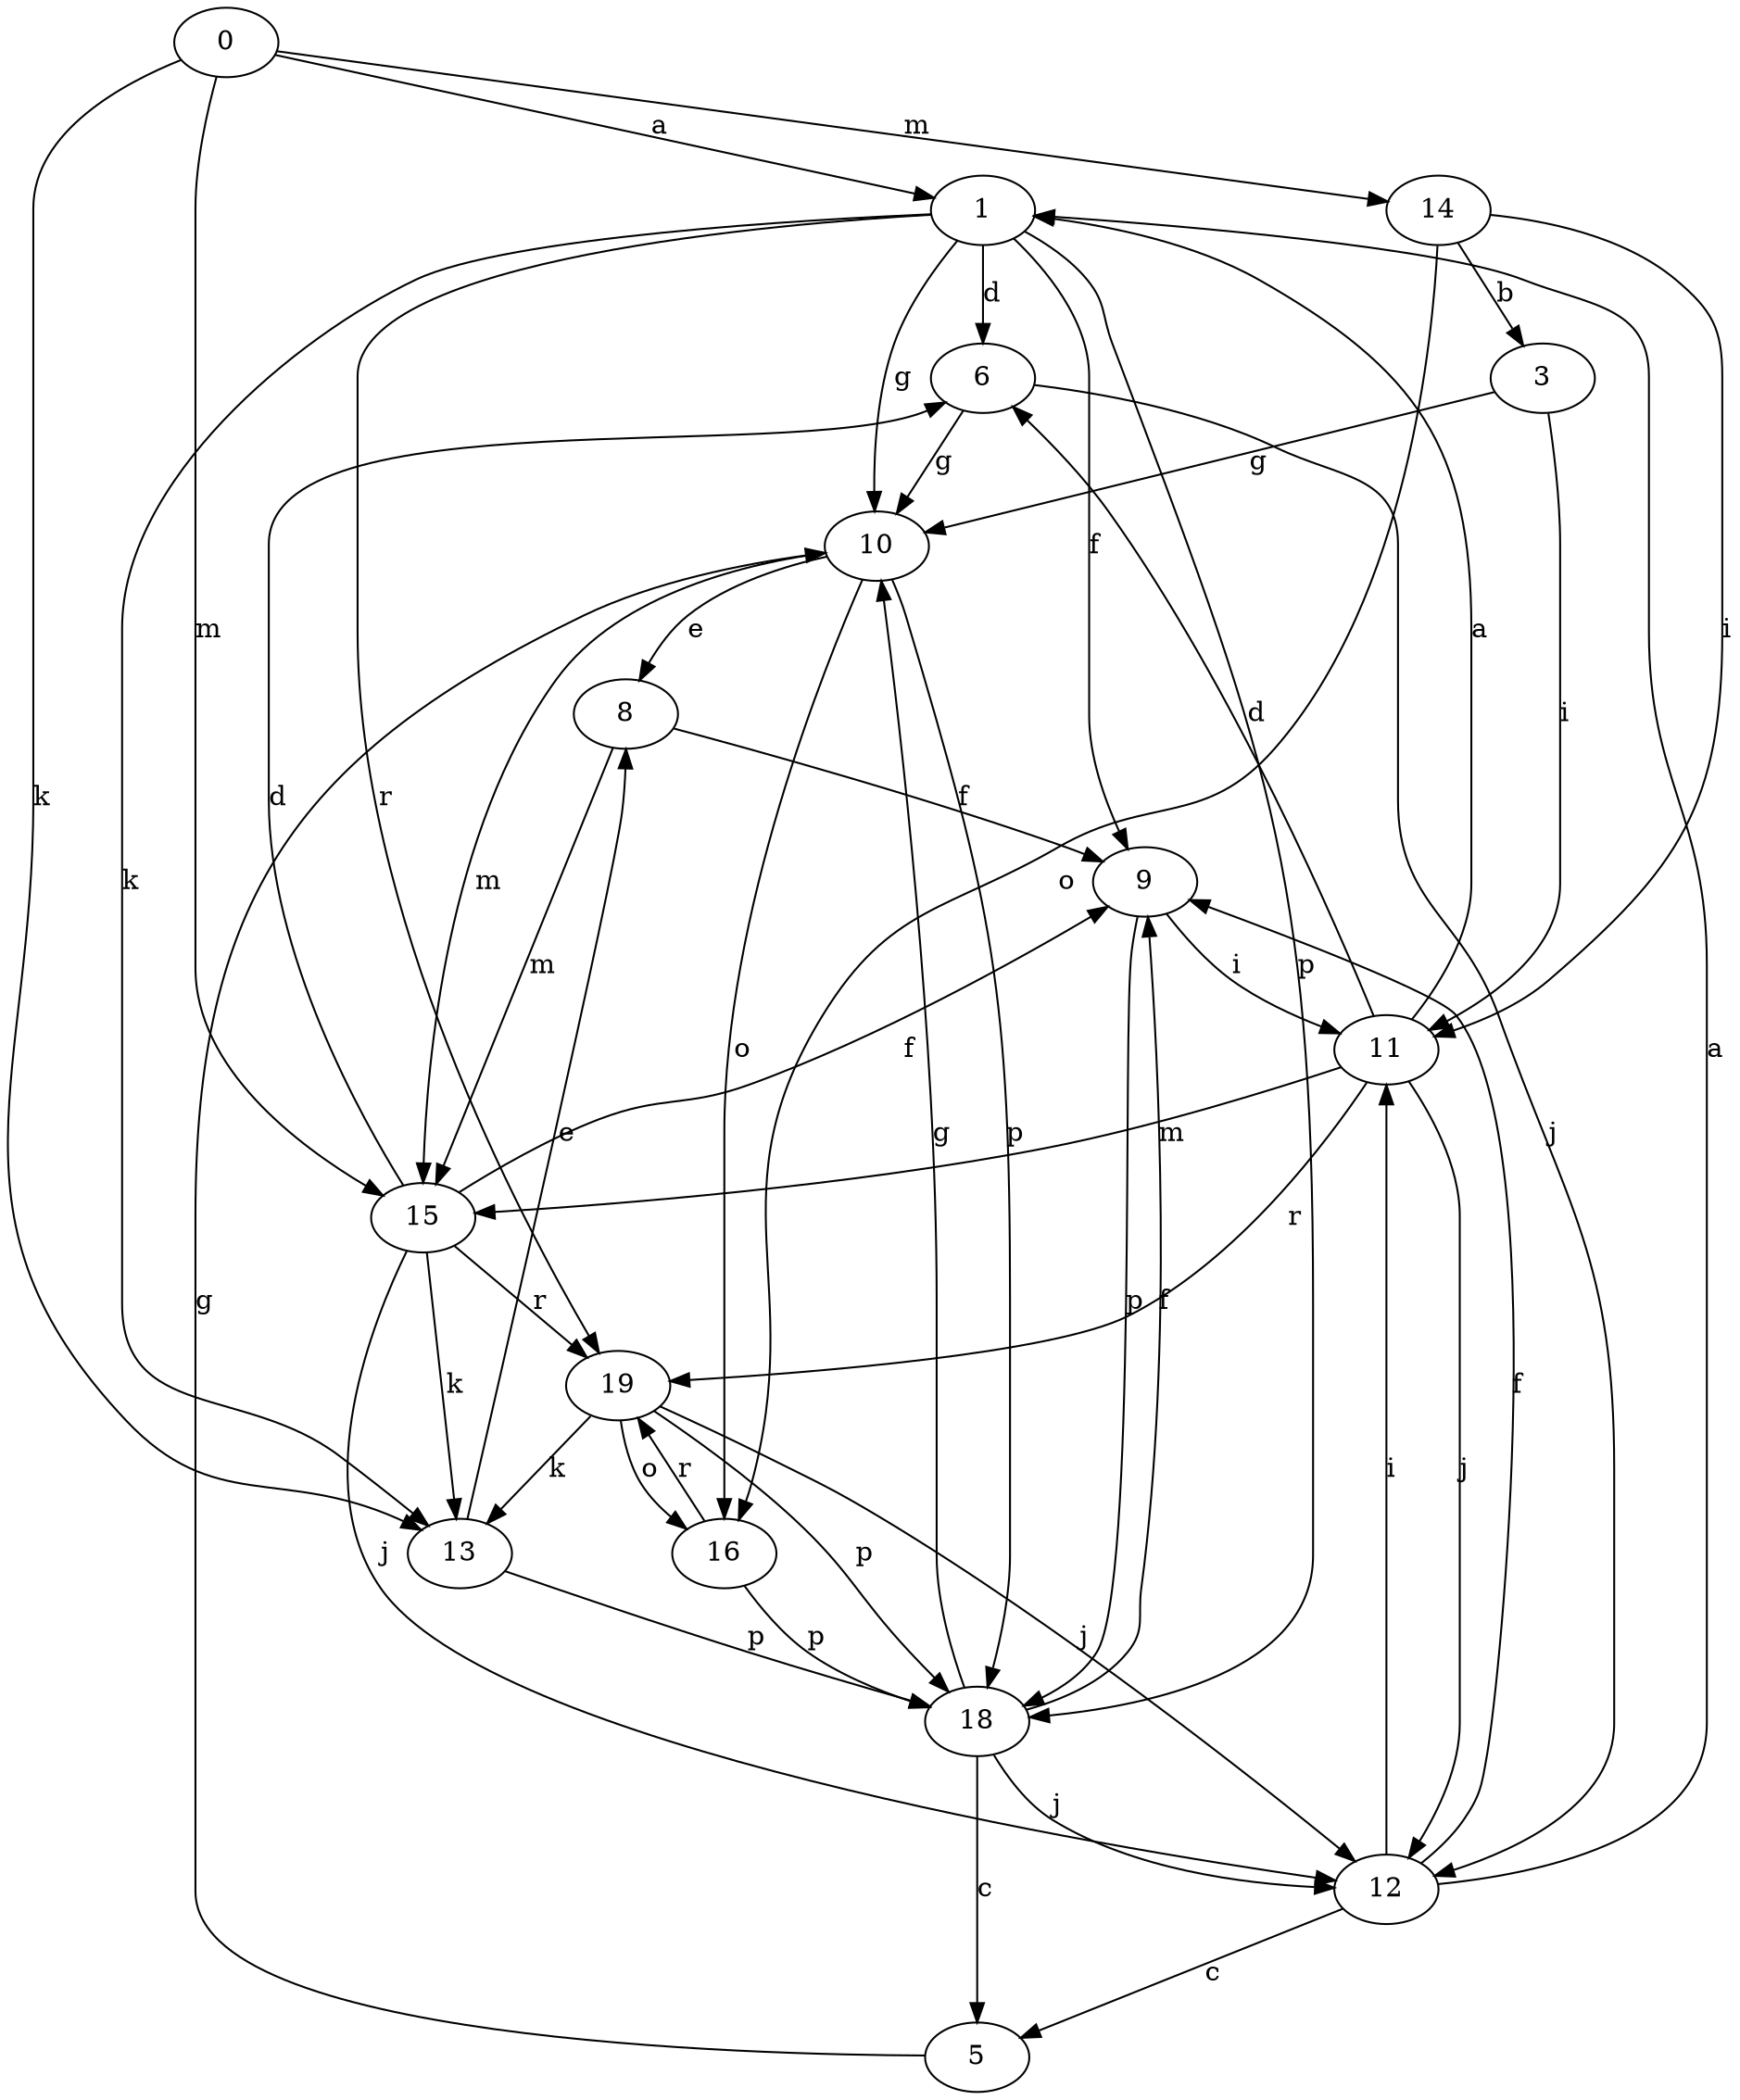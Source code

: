 strict digraph  {
1;
3;
5;
6;
8;
9;
10;
11;
0;
12;
13;
14;
15;
16;
18;
19;
1 -> 6  [label=d];
1 -> 9  [label=f];
1 -> 10  [label=g];
1 -> 13  [label=k];
1 -> 18  [label=p];
1 -> 19  [label=r];
3 -> 10  [label=g];
3 -> 11  [label=i];
5 -> 10  [label=g];
6 -> 10  [label=g];
6 -> 12  [label=j];
8 -> 9  [label=f];
8 -> 15  [label=m];
9 -> 11  [label=i];
9 -> 18  [label=p];
10 -> 8  [label=e];
10 -> 15  [label=m];
10 -> 16  [label=o];
10 -> 18  [label=p];
11 -> 1  [label=a];
11 -> 6  [label=d];
11 -> 12  [label=j];
11 -> 15  [label=m];
11 -> 19  [label=r];
0 -> 1  [label=a];
0 -> 13  [label=k];
0 -> 14  [label=m];
0 -> 15  [label=m];
12 -> 1  [label=a];
12 -> 5  [label=c];
12 -> 9  [label=f];
12 -> 11  [label=i];
13 -> 8  [label=e];
13 -> 18  [label=p];
14 -> 3  [label=b];
14 -> 11  [label=i];
14 -> 16  [label=o];
15 -> 6  [label=d];
15 -> 9  [label=f];
15 -> 12  [label=j];
15 -> 13  [label=k];
15 -> 19  [label=r];
16 -> 18  [label=p];
16 -> 19  [label=r];
18 -> 5  [label=c];
18 -> 9  [label=f];
18 -> 10  [label=g];
18 -> 12  [label=j];
19 -> 12  [label=j];
19 -> 13  [label=k];
19 -> 16  [label=o];
19 -> 18  [label=p];
}
